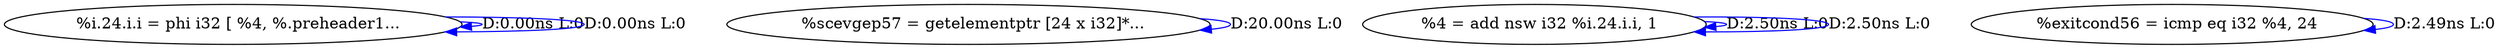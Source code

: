 digraph {
Node0x3eeb060[label="  %i.24.i.i = phi i32 [ %4, %.preheader1..."];
Node0x3eeb060 -> Node0x3eeb060[label="D:0.00ns L:0",color=blue];
Node0x3eeb060 -> Node0x3eeb060[label="D:0.00ns L:0",color=blue];
Node0x3eeb140[label="  %scevgep57 = getelementptr [24 x i32]*..."];
Node0x3eeb140 -> Node0x3eeb140[label="D:20.00ns L:0",color=blue];
Node0x3eeb300[label="  %4 = add nsw i32 %i.24.i.i, 1"];
Node0x3eeb300 -> Node0x3eeb300[label="D:2.50ns L:0",color=blue];
Node0x3eeb300 -> Node0x3eeb300[label="D:2.50ns L:0",color=blue];
Node0x3eeb3e0[label="  %exitcond56 = icmp eq i32 %4, 24"];
Node0x3eeb3e0 -> Node0x3eeb3e0[label="D:2.49ns L:0",color=blue];
}
